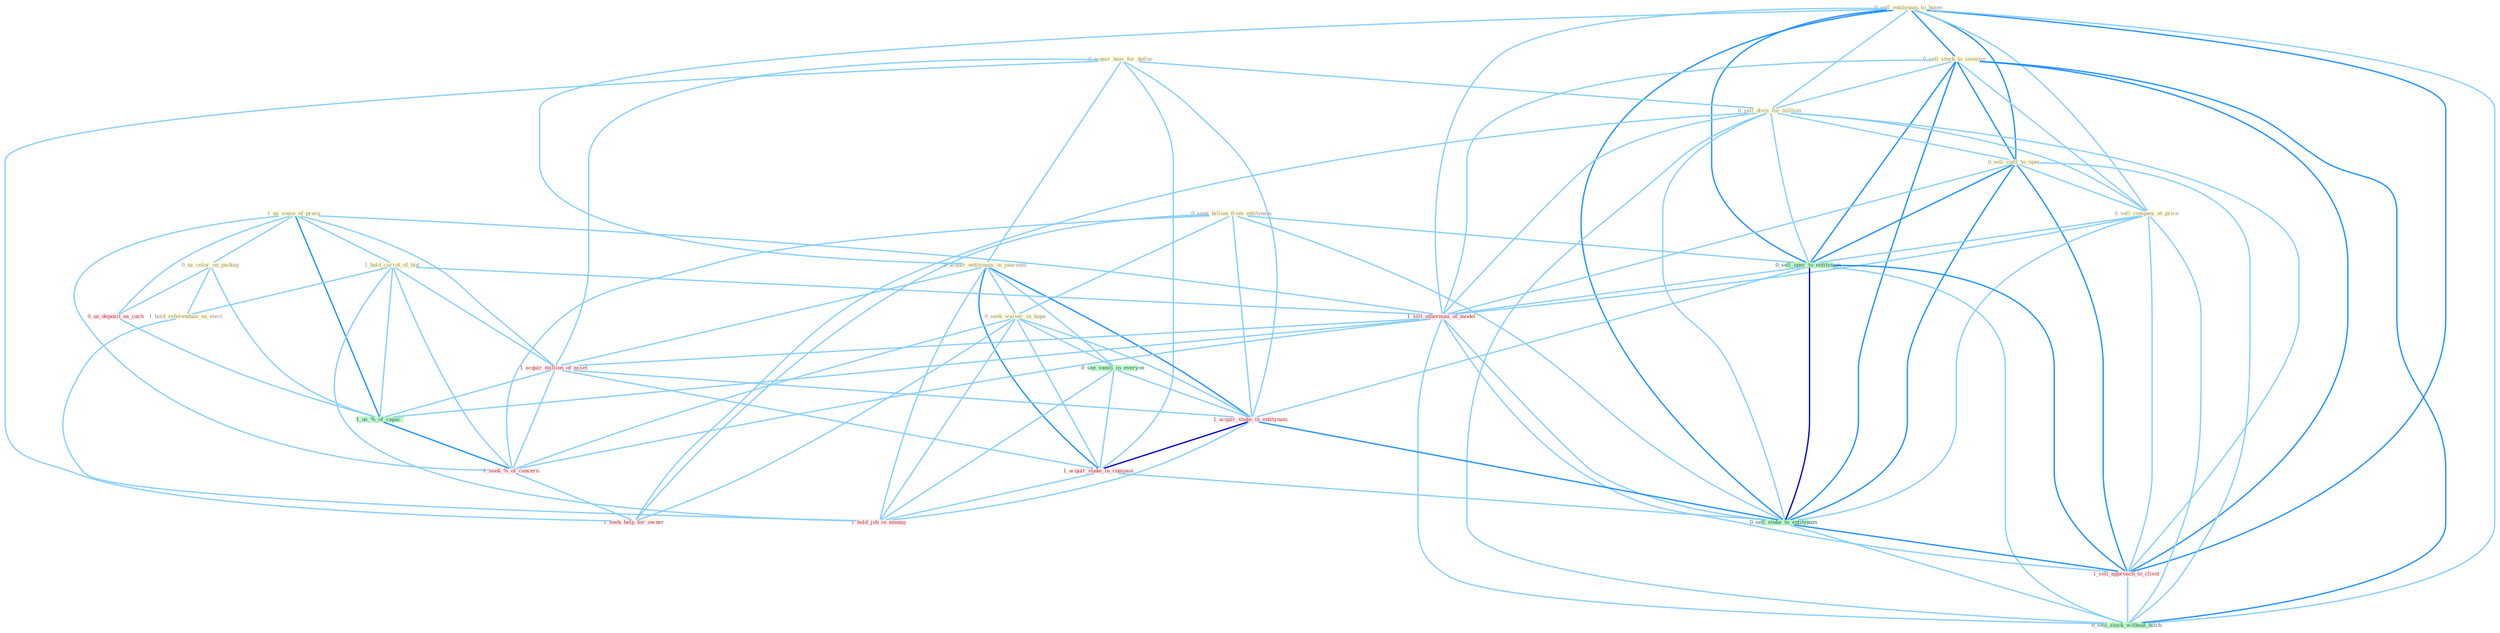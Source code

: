 Graph G{ 
    node
    [shape=polygon,style=filled,width=.5,height=.06,color="#BDFCC9",fixedsize=true,fontsize=4,
    fontcolor="#2f4f4f"];
    {node
    [color="#ffffe0", fontcolor="#8b7d6b"] "0_seek_billion_from_entitynam " "1_us_some_of_proce " "0_sell_entitynam_to_buyer " "0_acquir_busi_for_dollar " "0_acquir_entitynam_in_yearnum " "0_sell_stock_to_investor " "0_us_color_on_packag " "1_hold_carrot_of_bid " "0_sell_divis_for_million " "0_sell_cattl_to_oper " "1_hold_referendum_on_elect " "0_seek_waiver_in_hope " "0_sell_compani_at_price "}
{node [color="#fff0f5", fontcolor="#b22222"] "1_sell_othernum_of_model " "1_acquir_million_of_asset " "0_us_deposit_as_cach " "1_acquir_stake_in_entitynam " "1_acquir_stake_in_compani " "1_sell_approach_to_client " "1_hold_job_in_manag " "1_seek_%_of_concern " "1_seek_help_for_owner "}
edge [color="#B0E2FF"];

	"0_seek_billion_from_entitynam " -- "0_seek_waiver_in_hope " [w="1", color="#87cefa" ];
	"0_seek_billion_from_entitynam " -- "0_sell_oper_to_entitynam " [w="1", color="#87cefa" ];
	"0_seek_billion_from_entitynam " -- "1_acquir_stake_in_entitynam " [w="1", color="#87cefa" ];
	"0_seek_billion_from_entitynam " -- "0_sell_stake_to_entitynam " [w="1", color="#87cefa" ];
	"0_seek_billion_from_entitynam " -- "1_seek_%_of_concern " [w="1", color="#87cefa" ];
	"0_seek_billion_from_entitynam " -- "1_seek_help_for_owner " [w="1", color="#87cefa" ];
	"1_us_some_of_proce " -- "0_us_color_on_packag " [w="1", color="#87cefa" ];
	"1_us_some_of_proce " -- "1_hold_carrot_of_bid " [w="1", color="#87cefa" ];
	"1_us_some_of_proce " -- "1_sell_othernum_of_model " [w="1", color="#87cefa" ];
	"1_us_some_of_proce " -- "1_acquir_million_of_asset " [w="1", color="#87cefa" ];
	"1_us_some_of_proce " -- "0_us_deposit_as_cach " [w="1", color="#87cefa" ];
	"1_us_some_of_proce " -- "1_us_%_of_capac " [w="2", color="#1e90ff" , len=0.8];
	"1_us_some_of_proce " -- "1_seek_%_of_concern " [w="1", color="#87cefa" ];
	"0_sell_entitynam_to_buyer " -- "0_acquir_entitynam_in_yearnum " [w="1", color="#87cefa" ];
	"0_sell_entitynam_to_buyer " -- "0_sell_stock_to_investor " [w="2", color="#1e90ff" , len=0.8];
	"0_sell_entitynam_to_buyer " -- "0_sell_divis_for_million " [w="1", color="#87cefa" ];
	"0_sell_entitynam_to_buyer " -- "0_sell_cattl_to_oper " [w="2", color="#1e90ff" , len=0.8];
	"0_sell_entitynam_to_buyer " -- "0_sell_compani_at_price " [w="1", color="#87cefa" ];
	"0_sell_entitynam_to_buyer " -- "0_sell_oper_to_entitynam " [w="2", color="#1e90ff" , len=0.8];
	"0_sell_entitynam_to_buyer " -- "1_sell_othernum_of_model " [w="1", color="#87cefa" ];
	"0_sell_entitynam_to_buyer " -- "0_sell_stake_to_entitynam " [w="2", color="#1e90ff" , len=0.8];
	"0_sell_entitynam_to_buyer " -- "1_sell_approach_to_client " [w="2", color="#1e90ff" , len=0.8];
	"0_sell_entitynam_to_buyer " -- "0_sell_stock_without_hitch " [w="1", color="#87cefa" ];
	"0_acquir_busi_for_dollar " -- "0_acquir_entitynam_in_yearnum " [w="1", color="#87cefa" ];
	"0_acquir_busi_for_dollar " -- "0_sell_divis_for_million " [w="1", color="#87cefa" ];
	"0_acquir_busi_for_dollar " -- "1_acquir_million_of_asset " [w="1", color="#87cefa" ];
	"0_acquir_busi_for_dollar " -- "1_acquir_stake_in_entitynam " [w="1", color="#87cefa" ];
	"0_acquir_busi_for_dollar " -- "1_acquir_stake_in_compani " [w="1", color="#87cefa" ];
	"0_acquir_busi_for_dollar " -- "1_seek_help_for_owner " [w="1", color="#87cefa" ];
	"0_acquir_entitynam_in_yearnum " -- "0_seek_waiver_in_hope " [w="1", color="#87cefa" ];
	"0_acquir_entitynam_in_yearnum " -- "0_see_vaniti_in_everyon " [w="1", color="#87cefa" ];
	"0_acquir_entitynam_in_yearnum " -- "1_acquir_million_of_asset " [w="1", color="#87cefa" ];
	"0_acquir_entitynam_in_yearnum " -- "1_acquir_stake_in_entitynam " [w="2", color="#1e90ff" , len=0.8];
	"0_acquir_entitynam_in_yearnum " -- "1_acquir_stake_in_compani " [w="2", color="#1e90ff" , len=0.8];
	"0_acquir_entitynam_in_yearnum " -- "1_hold_job_in_manag " [w="1", color="#87cefa" ];
	"0_sell_stock_to_investor " -- "0_sell_divis_for_million " [w="1", color="#87cefa" ];
	"0_sell_stock_to_investor " -- "0_sell_cattl_to_oper " [w="2", color="#1e90ff" , len=0.8];
	"0_sell_stock_to_investor " -- "0_sell_compani_at_price " [w="1", color="#87cefa" ];
	"0_sell_stock_to_investor " -- "0_sell_oper_to_entitynam " [w="2", color="#1e90ff" , len=0.8];
	"0_sell_stock_to_investor " -- "1_sell_othernum_of_model " [w="1", color="#87cefa" ];
	"0_sell_stock_to_investor " -- "0_sell_stake_to_entitynam " [w="2", color="#1e90ff" , len=0.8];
	"0_sell_stock_to_investor " -- "1_sell_approach_to_client " [w="2", color="#1e90ff" , len=0.8];
	"0_sell_stock_to_investor " -- "0_sell_stock_without_hitch " [w="2", color="#1e90ff" , len=0.8];
	"0_us_color_on_packag " -- "1_hold_referendum_on_elect " [w="1", color="#87cefa" ];
	"0_us_color_on_packag " -- "0_us_deposit_as_cach " [w="1", color="#87cefa" ];
	"0_us_color_on_packag " -- "1_us_%_of_capac " [w="1", color="#87cefa" ];
	"1_hold_carrot_of_bid " -- "1_hold_referendum_on_elect " [w="1", color="#87cefa" ];
	"1_hold_carrot_of_bid " -- "1_sell_othernum_of_model " [w="1", color="#87cefa" ];
	"1_hold_carrot_of_bid " -- "1_acquir_million_of_asset " [w="1", color="#87cefa" ];
	"1_hold_carrot_of_bid " -- "1_us_%_of_capac " [w="1", color="#87cefa" ];
	"1_hold_carrot_of_bid " -- "1_hold_job_in_manag " [w="1", color="#87cefa" ];
	"1_hold_carrot_of_bid " -- "1_seek_%_of_concern " [w="1", color="#87cefa" ];
	"0_sell_divis_for_million " -- "0_sell_cattl_to_oper " [w="1", color="#87cefa" ];
	"0_sell_divis_for_million " -- "0_sell_compani_at_price " [w="1", color="#87cefa" ];
	"0_sell_divis_for_million " -- "0_sell_oper_to_entitynam " [w="1", color="#87cefa" ];
	"0_sell_divis_for_million " -- "1_sell_othernum_of_model " [w="1", color="#87cefa" ];
	"0_sell_divis_for_million " -- "0_sell_stake_to_entitynam " [w="1", color="#87cefa" ];
	"0_sell_divis_for_million " -- "1_sell_approach_to_client " [w="1", color="#87cefa" ];
	"0_sell_divis_for_million " -- "0_sell_stock_without_hitch " [w="1", color="#87cefa" ];
	"0_sell_divis_for_million " -- "1_seek_help_for_owner " [w="1", color="#87cefa" ];
	"0_sell_cattl_to_oper " -- "0_sell_compani_at_price " [w="1", color="#87cefa" ];
	"0_sell_cattl_to_oper " -- "0_sell_oper_to_entitynam " [w="2", color="#1e90ff" , len=0.8];
	"0_sell_cattl_to_oper " -- "1_sell_othernum_of_model " [w="1", color="#87cefa" ];
	"0_sell_cattl_to_oper " -- "0_sell_stake_to_entitynam " [w="2", color="#1e90ff" , len=0.8];
	"0_sell_cattl_to_oper " -- "1_sell_approach_to_client " [w="2", color="#1e90ff" , len=0.8];
	"0_sell_cattl_to_oper " -- "0_sell_stock_without_hitch " [w="1", color="#87cefa" ];
	"1_hold_referendum_on_elect " -- "1_hold_job_in_manag " [w="1", color="#87cefa" ];
	"0_seek_waiver_in_hope " -- "0_see_vaniti_in_everyon " [w="1", color="#87cefa" ];
	"0_seek_waiver_in_hope " -- "1_acquir_stake_in_entitynam " [w="1", color="#87cefa" ];
	"0_seek_waiver_in_hope " -- "1_acquir_stake_in_compani " [w="1", color="#87cefa" ];
	"0_seek_waiver_in_hope " -- "1_hold_job_in_manag " [w="1", color="#87cefa" ];
	"0_seek_waiver_in_hope " -- "1_seek_%_of_concern " [w="1", color="#87cefa" ];
	"0_seek_waiver_in_hope " -- "1_seek_help_for_owner " [w="1", color="#87cefa" ];
	"0_sell_compani_at_price " -- "0_sell_oper_to_entitynam " [w="1", color="#87cefa" ];
	"0_sell_compani_at_price " -- "1_sell_othernum_of_model " [w="1", color="#87cefa" ];
	"0_sell_compani_at_price " -- "0_sell_stake_to_entitynam " [w="1", color="#87cefa" ];
	"0_sell_compani_at_price " -- "1_sell_approach_to_client " [w="1", color="#87cefa" ];
	"0_sell_compani_at_price " -- "0_sell_stock_without_hitch " [w="1", color="#87cefa" ];
	"0_sell_oper_to_entitynam " -- "1_sell_othernum_of_model " [w="1", color="#87cefa" ];
	"0_sell_oper_to_entitynam " -- "1_acquir_stake_in_entitynam " [w="1", color="#87cefa" ];
	"0_sell_oper_to_entitynam " -- "0_sell_stake_to_entitynam " [w="3", color="#0000cd" , len=0.6];
	"0_sell_oper_to_entitynam " -- "1_sell_approach_to_client " [w="2", color="#1e90ff" , len=0.8];
	"0_sell_oper_to_entitynam " -- "0_sell_stock_without_hitch " [w="1", color="#87cefa" ];
	"1_sell_othernum_of_model " -- "1_acquir_million_of_asset " [w="1", color="#87cefa" ];
	"1_sell_othernum_of_model " -- "0_sell_stake_to_entitynam " [w="1", color="#87cefa" ];
	"1_sell_othernum_of_model " -- "1_us_%_of_capac " [w="1", color="#87cefa" ];
	"1_sell_othernum_of_model " -- "1_sell_approach_to_client " [w="1", color="#87cefa" ];
	"1_sell_othernum_of_model " -- "0_sell_stock_without_hitch " [w="1", color="#87cefa" ];
	"1_sell_othernum_of_model " -- "1_seek_%_of_concern " [w="1", color="#87cefa" ];
	"0_see_vaniti_in_everyon " -- "1_acquir_stake_in_entitynam " [w="1", color="#87cefa" ];
	"0_see_vaniti_in_everyon " -- "1_acquir_stake_in_compani " [w="1", color="#87cefa" ];
	"0_see_vaniti_in_everyon " -- "1_hold_job_in_manag " [w="1", color="#87cefa" ];
	"1_acquir_million_of_asset " -- "1_acquir_stake_in_entitynam " [w="1", color="#87cefa" ];
	"1_acquir_million_of_asset " -- "1_acquir_stake_in_compani " [w="1", color="#87cefa" ];
	"1_acquir_million_of_asset " -- "1_us_%_of_capac " [w="1", color="#87cefa" ];
	"1_acquir_million_of_asset " -- "1_seek_%_of_concern " [w="1", color="#87cefa" ];
	"0_us_deposit_as_cach " -- "1_us_%_of_capac " [w="1", color="#87cefa" ];
	"1_acquir_stake_in_entitynam " -- "1_acquir_stake_in_compani " [w="3", color="#0000cd" , len=0.6];
	"1_acquir_stake_in_entitynam " -- "0_sell_stake_to_entitynam " [w="2", color="#1e90ff" , len=0.8];
	"1_acquir_stake_in_entitynam " -- "1_hold_job_in_manag " [w="1", color="#87cefa" ];
	"1_acquir_stake_in_compani " -- "0_sell_stake_to_entitynam " [w="1", color="#87cefa" ];
	"1_acquir_stake_in_compani " -- "1_hold_job_in_manag " [w="1", color="#87cefa" ];
	"0_sell_stake_to_entitynam " -- "1_sell_approach_to_client " [w="2", color="#1e90ff" , len=0.8];
	"0_sell_stake_to_entitynam " -- "0_sell_stock_without_hitch " [w="1", color="#87cefa" ];
	"1_us_%_of_capac " -- "1_seek_%_of_concern " [w="2", color="#1e90ff" , len=0.8];
	"1_sell_approach_to_client " -- "0_sell_stock_without_hitch " [w="1", color="#87cefa" ];
	"1_seek_%_of_concern " -- "1_seek_help_for_owner " [w="1", color="#87cefa" ];
}